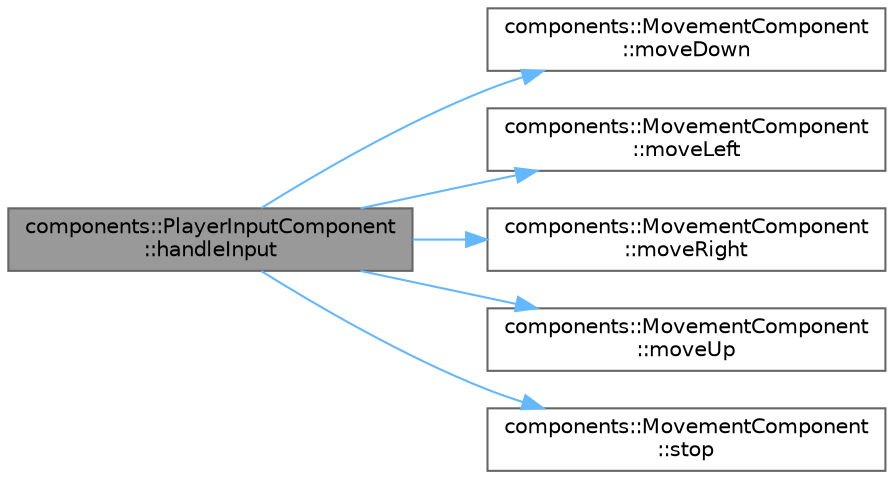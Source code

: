 digraph "components::PlayerInputComponent::handleInput"
{
 // LATEX_PDF_SIZE
  bgcolor="transparent";
  edge [fontname=Helvetica,fontsize=10,labelfontname=Helvetica,labelfontsize=10];
  node [fontname=Helvetica,fontsize=10,shape=box,height=0.2,width=0.4];
  rankdir="LR";
  Node1 [id="Node000001",label="components::PlayerInputComponent\l::handleInput",height=0.2,width=0.4,color="gray40", fillcolor="grey60", style="filled", fontcolor="black",tooltip="Handles keyboard input to update movement and sprite direction."];
  Node1 -> Node2 [id="edge1_Node000001_Node000002",color="steelblue1",style="solid",tooltip=" "];
  Node2 [id="Node000002",label="components::MovementComponent\l::moveDown",height=0.2,width=0.4,color="grey40", fillcolor="white", style="filled",URL="$classcomponents_1_1_movement_component.html#adb7da9674b92b674a1466b2d98ea37d6",tooltip="Moves the game object down."];
  Node1 -> Node3 [id="edge2_Node000001_Node000003",color="steelblue1",style="solid",tooltip=" "];
  Node3 [id="Node000003",label="components::MovementComponent\l::moveLeft",height=0.2,width=0.4,color="grey40", fillcolor="white", style="filled",URL="$classcomponents_1_1_movement_component.html#aaf1f5161e52bb1fbeb1187a661662a79",tooltip="Moves the game object left."];
  Node1 -> Node4 [id="edge3_Node000001_Node000004",color="steelblue1",style="solid",tooltip=" "];
  Node4 [id="Node000004",label="components::MovementComponent\l::moveRight",height=0.2,width=0.4,color="grey40", fillcolor="white", style="filled",URL="$classcomponents_1_1_movement_component.html#ac457e8ae848ad3a33679327ef9ba2da7",tooltip="Moves the game object right."];
  Node1 -> Node5 [id="edge4_Node000001_Node000005",color="steelblue1",style="solid",tooltip=" "];
  Node5 [id="Node000005",label="components::MovementComponent\l::moveUp",height=0.2,width=0.4,color="grey40", fillcolor="white", style="filled",URL="$classcomponents_1_1_movement_component.html#a2a367ddddc836873758265cbc1d311f0",tooltip="Moves the game object up."];
  Node1 -> Node6 [id="edge5_Node000001_Node000006",color="steelblue1",style="solid",tooltip=" "];
  Node6 [id="Node000006",label="components::MovementComponent\l::stop",height=0.2,width=0.4,color="grey40", fillcolor="white", style="filled",URL="$classcomponents_1_1_movement_component.html#ad725b78544e0f63eeac94ec1dab06577",tooltip="Stops the movement of the game object."];
}
